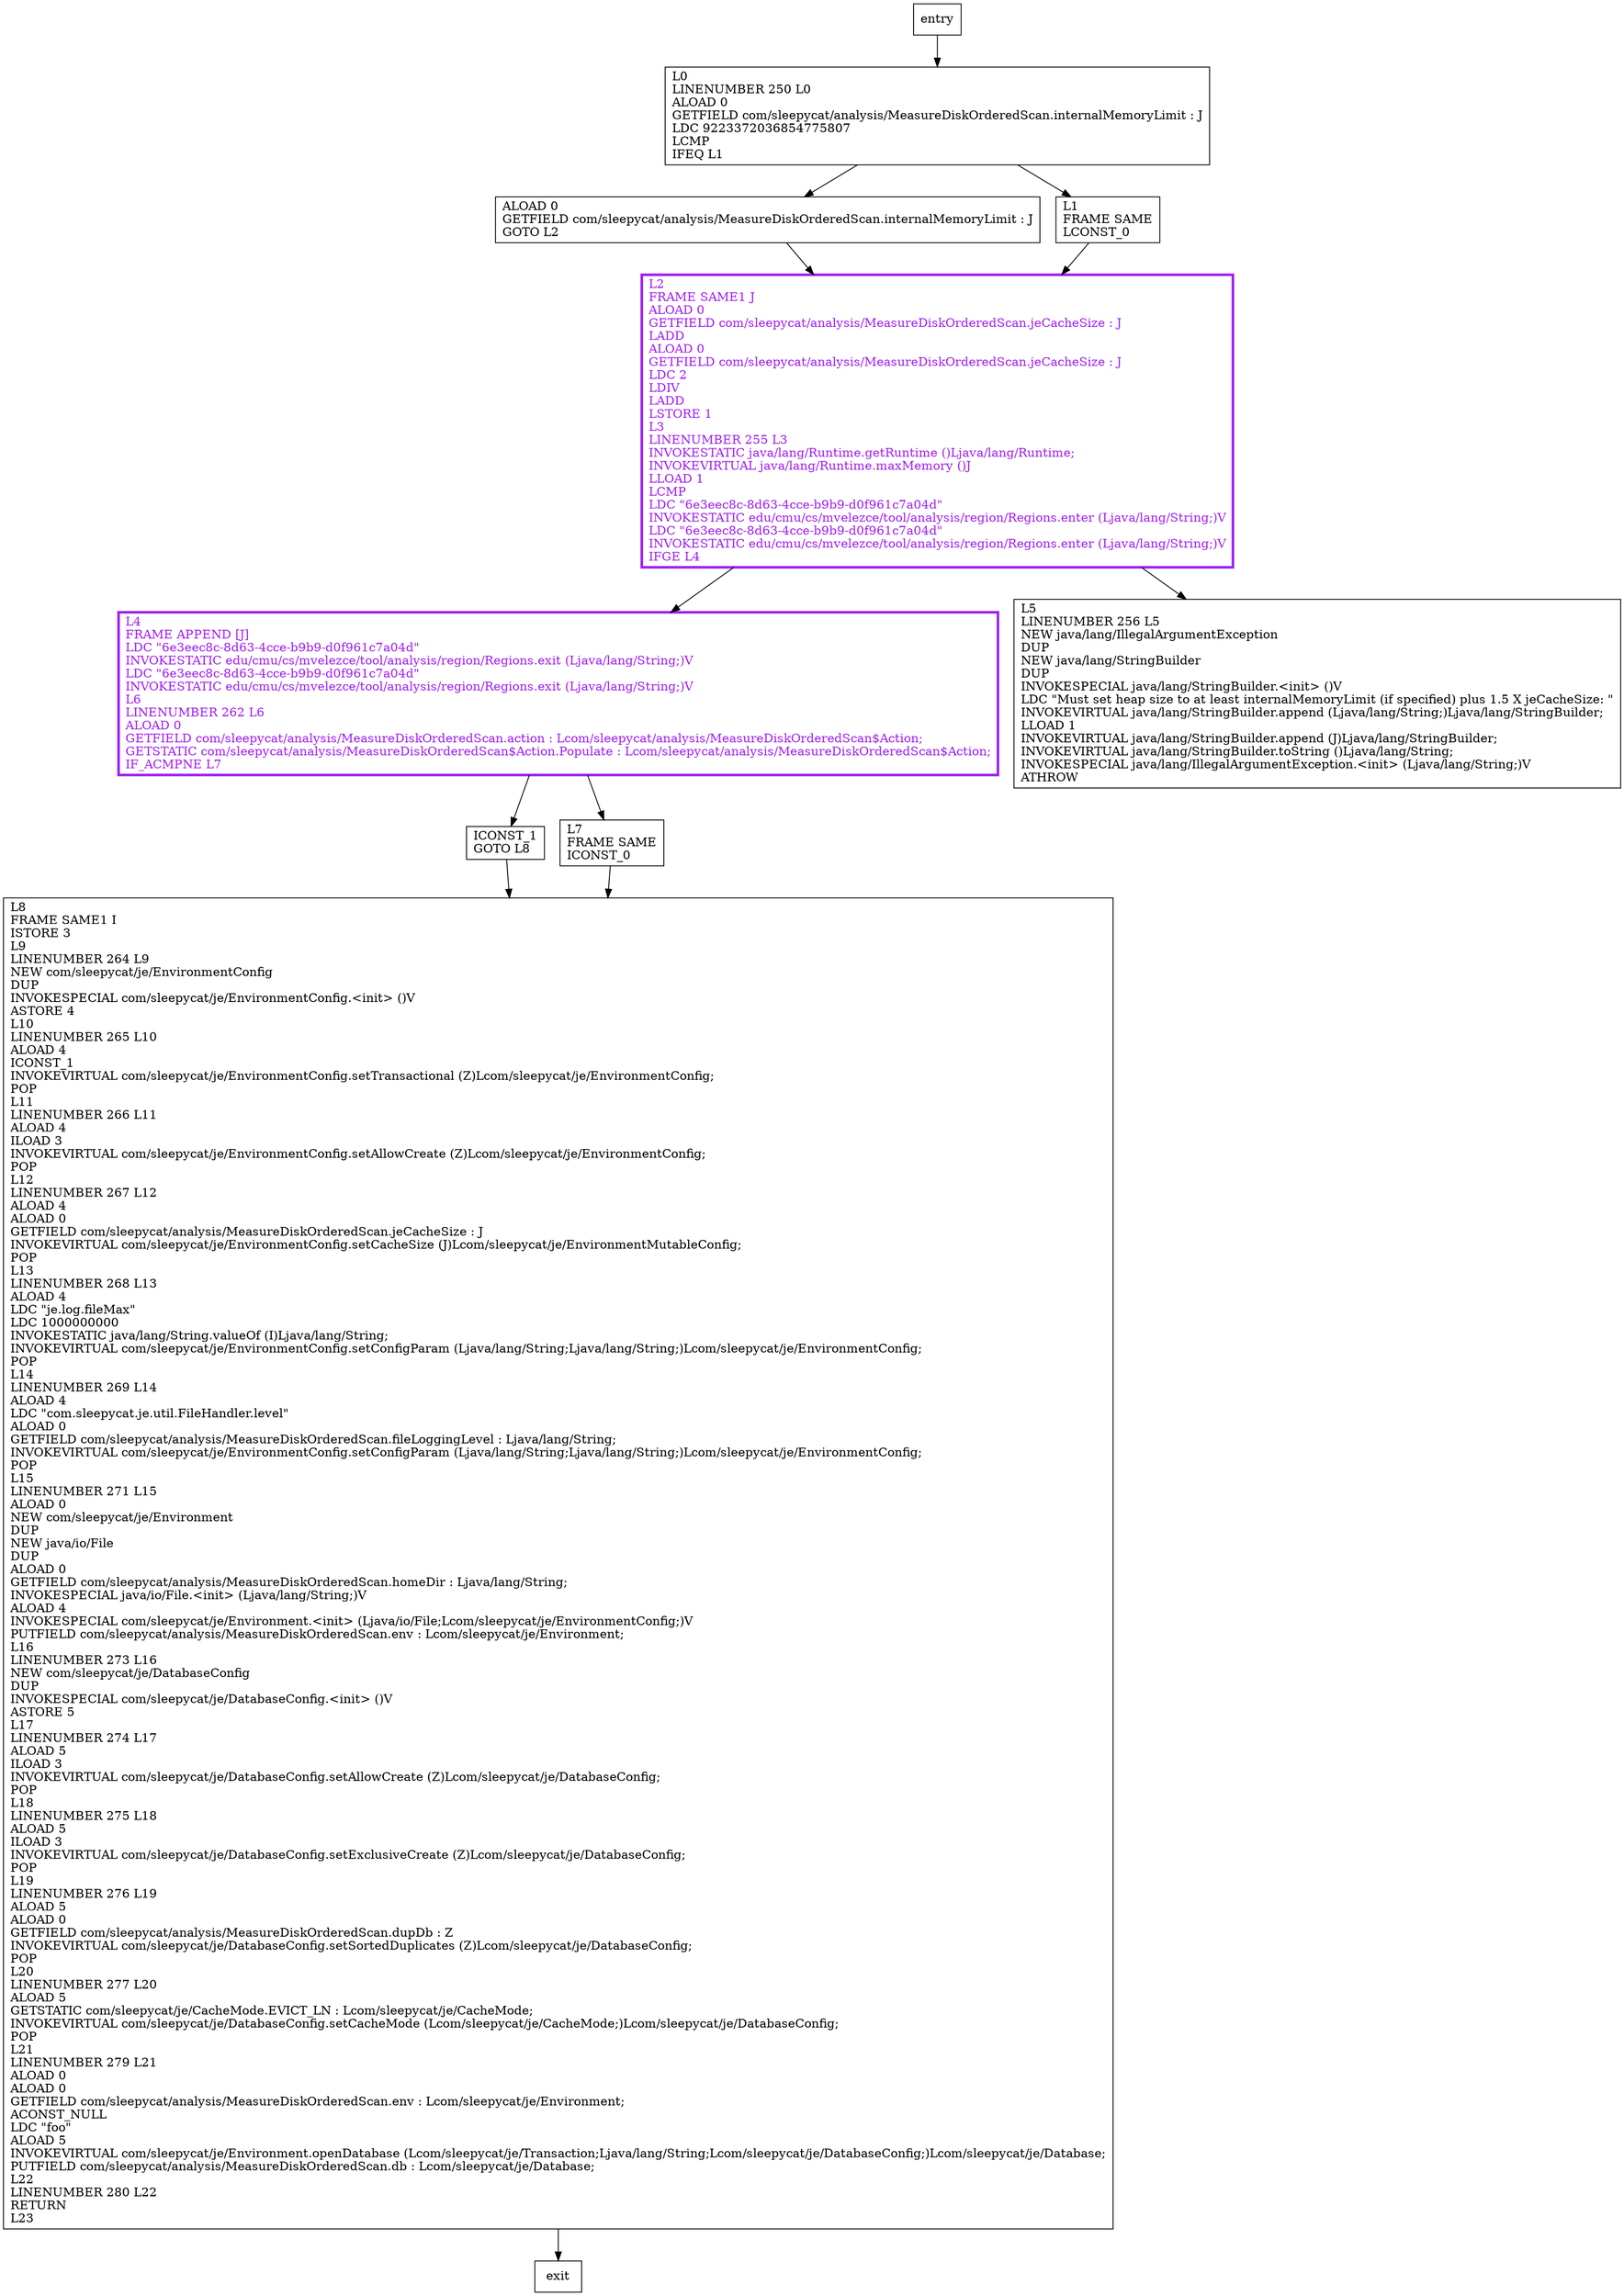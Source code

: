 digraph open {
node [shape=record];
33374808 [label="L0\lLINENUMBER 250 L0\lALOAD 0\lGETFIELD com/sleepycat/analysis/MeasureDiskOrderedScan.internalMemoryLimit : J\lLDC 9223372036854775807\lLCMP\lIFEQ L1\l"];
206535294 [label="ICONST_1\lGOTO L8\l"];
13255194 [label="L4\lFRAME APPEND [J]\lLDC \"6e3eec8c-8d63-4cce-b9b9-d0f961c7a04d\"\lINVOKESTATIC edu/cmu/cs/mvelezce/tool/analysis/region/Regions.exit (Ljava/lang/String;)V\lLDC \"6e3eec8c-8d63-4cce-b9b9-d0f961c7a04d\"\lINVOKESTATIC edu/cmu/cs/mvelezce/tool/analysis/region/Regions.exit (Ljava/lang/String;)V\lL6\lLINENUMBER 262 L6\lALOAD 0\lGETFIELD com/sleepycat/analysis/MeasureDiskOrderedScan.action : Lcom/sleepycat/analysis/MeasureDiskOrderedScan$Action;\lGETSTATIC com/sleepycat/analysis/MeasureDiskOrderedScan$Action.Populate : Lcom/sleepycat/analysis/MeasureDiskOrderedScan$Action;\lIF_ACMPNE L7\l"];
1530288255 [label="L7\lFRAME SAME\lICONST_0\l"];
873820616 [label="L5\lLINENUMBER 256 L5\lNEW java/lang/IllegalArgumentException\lDUP\lNEW java/lang/StringBuilder\lDUP\lINVOKESPECIAL java/lang/StringBuilder.\<init\> ()V\lLDC \"Must set heap size to at least internalMemoryLimit (if specified) plus 1.5 X jeCacheSize: \"\lINVOKEVIRTUAL java/lang/StringBuilder.append (Ljava/lang/String;)Ljava/lang/StringBuilder;\lLLOAD 1\lINVOKEVIRTUAL java/lang/StringBuilder.append (J)Ljava/lang/StringBuilder;\lINVOKEVIRTUAL java/lang/StringBuilder.toString ()Ljava/lang/String;\lINVOKESPECIAL java/lang/IllegalArgumentException.\<init\> (Ljava/lang/String;)V\lATHROW\l"];
1771814430 [label="ALOAD 0\lGETFIELD com/sleepycat/analysis/MeasureDiskOrderedScan.internalMemoryLimit : J\lGOTO L2\l"];
848115009 [label="L1\lFRAME SAME\lLCONST_0\l"];
332124430 [label="L8\lFRAME SAME1 I\lISTORE 3\lL9\lLINENUMBER 264 L9\lNEW com/sleepycat/je/EnvironmentConfig\lDUP\lINVOKESPECIAL com/sleepycat/je/EnvironmentConfig.\<init\> ()V\lASTORE 4\lL10\lLINENUMBER 265 L10\lALOAD 4\lICONST_1\lINVOKEVIRTUAL com/sleepycat/je/EnvironmentConfig.setTransactional (Z)Lcom/sleepycat/je/EnvironmentConfig;\lPOP\lL11\lLINENUMBER 266 L11\lALOAD 4\lILOAD 3\lINVOKEVIRTUAL com/sleepycat/je/EnvironmentConfig.setAllowCreate (Z)Lcom/sleepycat/je/EnvironmentConfig;\lPOP\lL12\lLINENUMBER 267 L12\lALOAD 4\lALOAD 0\lGETFIELD com/sleepycat/analysis/MeasureDiskOrderedScan.jeCacheSize : J\lINVOKEVIRTUAL com/sleepycat/je/EnvironmentConfig.setCacheSize (J)Lcom/sleepycat/je/EnvironmentMutableConfig;\lPOP\lL13\lLINENUMBER 268 L13\lALOAD 4\lLDC \"je.log.fileMax\"\lLDC 1000000000\lINVOKESTATIC java/lang/String.valueOf (I)Ljava/lang/String;\lINVOKEVIRTUAL com/sleepycat/je/EnvironmentConfig.setConfigParam (Ljava/lang/String;Ljava/lang/String;)Lcom/sleepycat/je/EnvironmentConfig;\lPOP\lL14\lLINENUMBER 269 L14\lALOAD 4\lLDC \"com.sleepycat.je.util.FileHandler.level\"\lALOAD 0\lGETFIELD com/sleepycat/analysis/MeasureDiskOrderedScan.fileLoggingLevel : Ljava/lang/String;\lINVOKEVIRTUAL com/sleepycat/je/EnvironmentConfig.setConfigParam (Ljava/lang/String;Ljava/lang/String;)Lcom/sleepycat/je/EnvironmentConfig;\lPOP\lL15\lLINENUMBER 271 L15\lALOAD 0\lNEW com/sleepycat/je/Environment\lDUP\lNEW java/io/File\lDUP\lALOAD 0\lGETFIELD com/sleepycat/analysis/MeasureDiskOrderedScan.homeDir : Ljava/lang/String;\lINVOKESPECIAL java/io/File.\<init\> (Ljava/lang/String;)V\lALOAD 4\lINVOKESPECIAL com/sleepycat/je/Environment.\<init\> (Ljava/io/File;Lcom/sleepycat/je/EnvironmentConfig;)V\lPUTFIELD com/sleepycat/analysis/MeasureDiskOrderedScan.env : Lcom/sleepycat/je/Environment;\lL16\lLINENUMBER 273 L16\lNEW com/sleepycat/je/DatabaseConfig\lDUP\lINVOKESPECIAL com/sleepycat/je/DatabaseConfig.\<init\> ()V\lASTORE 5\lL17\lLINENUMBER 274 L17\lALOAD 5\lILOAD 3\lINVOKEVIRTUAL com/sleepycat/je/DatabaseConfig.setAllowCreate (Z)Lcom/sleepycat/je/DatabaseConfig;\lPOP\lL18\lLINENUMBER 275 L18\lALOAD 5\lILOAD 3\lINVOKEVIRTUAL com/sleepycat/je/DatabaseConfig.setExclusiveCreate (Z)Lcom/sleepycat/je/DatabaseConfig;\lPOP\lL19\lLINENUMBER 276 L19\lALOAD 5\lALOAD 0\lGETFIELD com/sleepycat/analysis/MeasureDiskOrderedScan.dupDb : Z\lINVOKEVIRTUAL com/sleepycat/je/DatabaseConfig.setSortedDuplicates (Z)Lcom/sleepycat/je/DatabaseConfig;\lPOP\lL20\lLINENUMBER 277 L20\lALOAD 5\lGETSTATIC com/sleepycat/je/CacheMode.EVICT_LN : Lcom/sleepycat/je/CacheMode;\lINVOKEVIRTUAL com/sleepycat/je/DatabaseConfig.setCacheMode (Lcom/sleepycat/je/CacheMode;)Lcom/sleepycat/je/DatabaseConfig;\lPOP\lL21\lLINENUMBER 279 L21\lALOAD 0\lALOAD 0\lGETFIELD com/sleepycat/analysis/MeasureDiskOrderedScan.env : Lcom/sleepycat/je/Environment;\lACONST_NULL\lLDC \"foo\"\lALOAD 5\lINVOKEVIRTUAL com/sleepycat/je/Environment.openDatabase (Lcom/sleepycat/je/Transaction;Ljava/lang/String;Lcom/sleepycat/je/DatabaseConfig;)Lcom/sleepycat/je/Database;\lPUTFIELD com/sleepycat/analysis/MeasureDiskOrderedScan.db : Lcom/sleepycat/je/Database;\lL22\lLINENUMBER 280 L22\lRETURN\lL23\l"];
1594955760 [label="L2\lFRAME SAME1 J\lALOAD 0\lGETFIELD com/sleepycat/analysis/MeasureDiskOrderedScan.jeCacheSize : J\lLADD\lALOAD 0\lGETFIELD com/sleepycat/analysis/MeasureDiskOrderedScan.jeCacheSize : J\lLDC 2\lLDIV\lLADD\lLSTORE 1\lL3\lLINENUMBER 255 L3\lINVOKESTATIC java/lang/Runtime.getRuntime ()Ljava/lang/Runtime;\lINVOKEVIRTUAL java/lang/Runtime.maxMemory ()J\lLLOAD 1\lLCMP\lLDC \"6e3eec8c-8d63-4cce-b9b9-d0f961c7a04d\"\lINVOKESTATIC edu/cmu/cs/mvelezce/tool/analysis/region/Regions.enter (Ljava/lang/String;)V\lLDC \"6e3eec8c-8d63-4cce-b9b9-d0f961c7a04d\"\lINVOKESTATIC edu/cmu/cs/mvelezce/tool/analysis/region/Regions.enter (Ljava/lang/String;)V\lIFGE L4\l"];
entry;
exit;
33374808 -> 1771814430;
33374808 -> 848115009;
206535294 -> 332124430;
entry -> 33374808;
13255194 -> 206535294;
13255194 -> 1530288255;
1530288255 -> 332124430;
1771814430 -> 1594955760;
848115009 -> 1594955760;
332124430 -> exit;
1594955760 -> 13255194;
1594955760 -> 873820616;
13255194[fontcolor="purple", penwidth=3, color="purple"];
1594955760[fontcolor="purple", penwidth=3, color="purple"];
}
